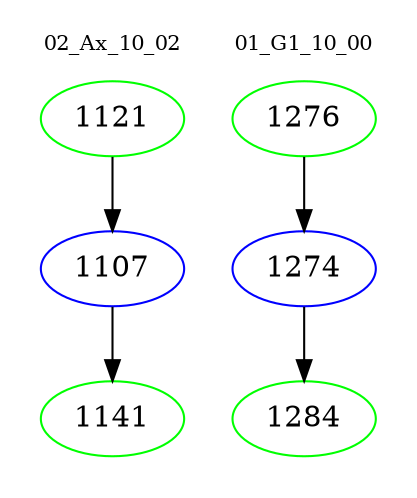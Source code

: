 digraph{
subgraph cluster_0 {
color = white
label = "02_Ax_10_02";
fontsize=10;
T0_1121 [label="1121", color="green"]
T0_1121 -> T0_1107 [color="black"]
T0_1107 [label="1107", color="blue"]
T0_1107 -> T0_1141 [color="black"]
T0_1141 [label="1141", color="green"]
}
subgraph cluster_1 {
color = white
label = "01_G1_10_00";
fontsize=10;
T1_1276 [label="1276", color="green"]
T1_1276 -> T1_1274 [color="black"]
T1_1274 [label="1274", color="blue"]
T1_1274 -> T1_1284 [color="black"]
T1_1284 [label="1284", color="green"]
}
}
